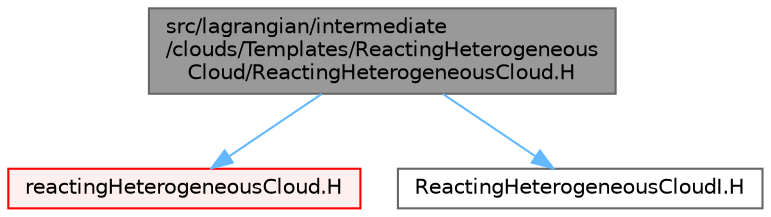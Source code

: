 digraph "src/lagrangian/intermediate/clouds/Templates/ReactingHeterogeneousCloud/ReactingHeterogeneousCloud.H"
{
 // LATEX_PDF_SIZE
  bgcolor="transparent";
  edge [fontname=Helvetica,fontsize=10,labelfontname=Helvetica,labelfontsize=10];
  node [fontname=Helvetica,fontsize=10,shape=box,height=0.2,width=0.4];
  Node1 [id="Node000001",label="src/lagrangian/intermediate\l/clouds/Templates/ReactingHeterogeneous\lCloud/ReactingHeterogeneousCloud.H",height=0.2,width=0.4,color="gray40", fillcolor="grey60", style="filled", fontcolor="black",tooltip=" "];
  Node1 -> Node2 [id="edge1_Node000001_Node000002",color="steelblue1",style="solid",tooltip=" "];
  Node2 [id="Node000002",label="reactingHeterogeneousCloud.H",height=0.2,width=0.4,color="red", fillcolor="#FFF0F0", style="filled",URL="$reactingHeterogeneousCloud_8H.html",tooltip=" "];
  Node1 -> Node76 [id="edge2_Node000001_Node000076",color="steelblue1",style="solid",tooltip=" "];
  Node76 [id="Node000076",label="ReactingHeterogeneousCloudI.H",height=0.2,width=0.4,color="grey40", fillcolor="white", style="filled",URL="$ReactingHeterogeneousCloudI_8H.html",tooltip=" "];
}
